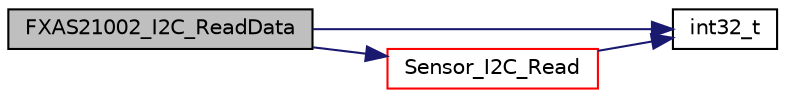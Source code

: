 digraph "FXAS21002_I2C_ReadData"
{
  edge [fontname="Helvetica",fontsize="10",labelfontname="Helvetica",labelfontsize="10"];
  node [fontname="Helvetica",fontsize="10",shape=record];
  rankdir="LR";
  Node15 [label="FXAS21002_I2C_ReadData",height=0.2,width=0.4,color="black", fillcolor="grey75", style="filled", fontcolor="black"];
  Node15 -> Node16 [color="midnightblue",fontsize="10",style="solid",fontname="Helvetica"];
  Node16 [label="int32_t",height=0.2,width=0.4,color="black", fillcolor="white", style="filled",URL="$data__format__service_8h.html#a5d7069350a7d7e65686c77a8038f462f",tooltip="The interface function to append the data on the formated stream. "];
  Node15 -> Node17 [color="midnightblue",fontsize="10",style="solid",fontname="Helvetica"];
  Node17 [label="Sensor_I2C_Read",height=0.2,width=0.4,color="red", fillcolor="white", style="filled",URL="$sensor__io__i2c_8c.html#aa75349faed7c77807cb88d9224aa2636",tooltip="Read register data from a sensor. "];
  Node17 -> Node16 [color="midnightblue",fontsize="10",style="solid",fontname="Helvetica"];
}
